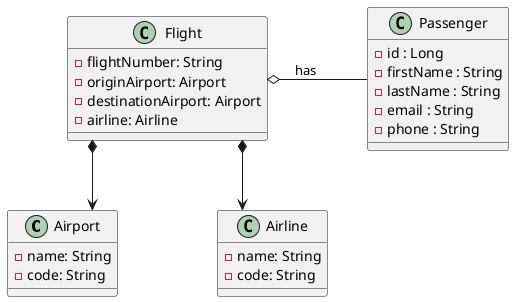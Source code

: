 @startuml

skinparam linetype ortho
skinparam nodesep 100

class Airport {
  - name: String
  - code: String
}

class Airline {
  - name: String
  - code: String
}

class Flight {
  - flightNumber: String
  - originAirport: Airport
  - destinationAirport: Airport
  - airline: Airline
}

class Passenger {
  - id : Long
  - firstName : String
  - lastName : String
  - email : String
  - phone : String
}

Flight *--> Airport
Flight *--> Airline
Flight o-right- Passenger : has

@enduml
